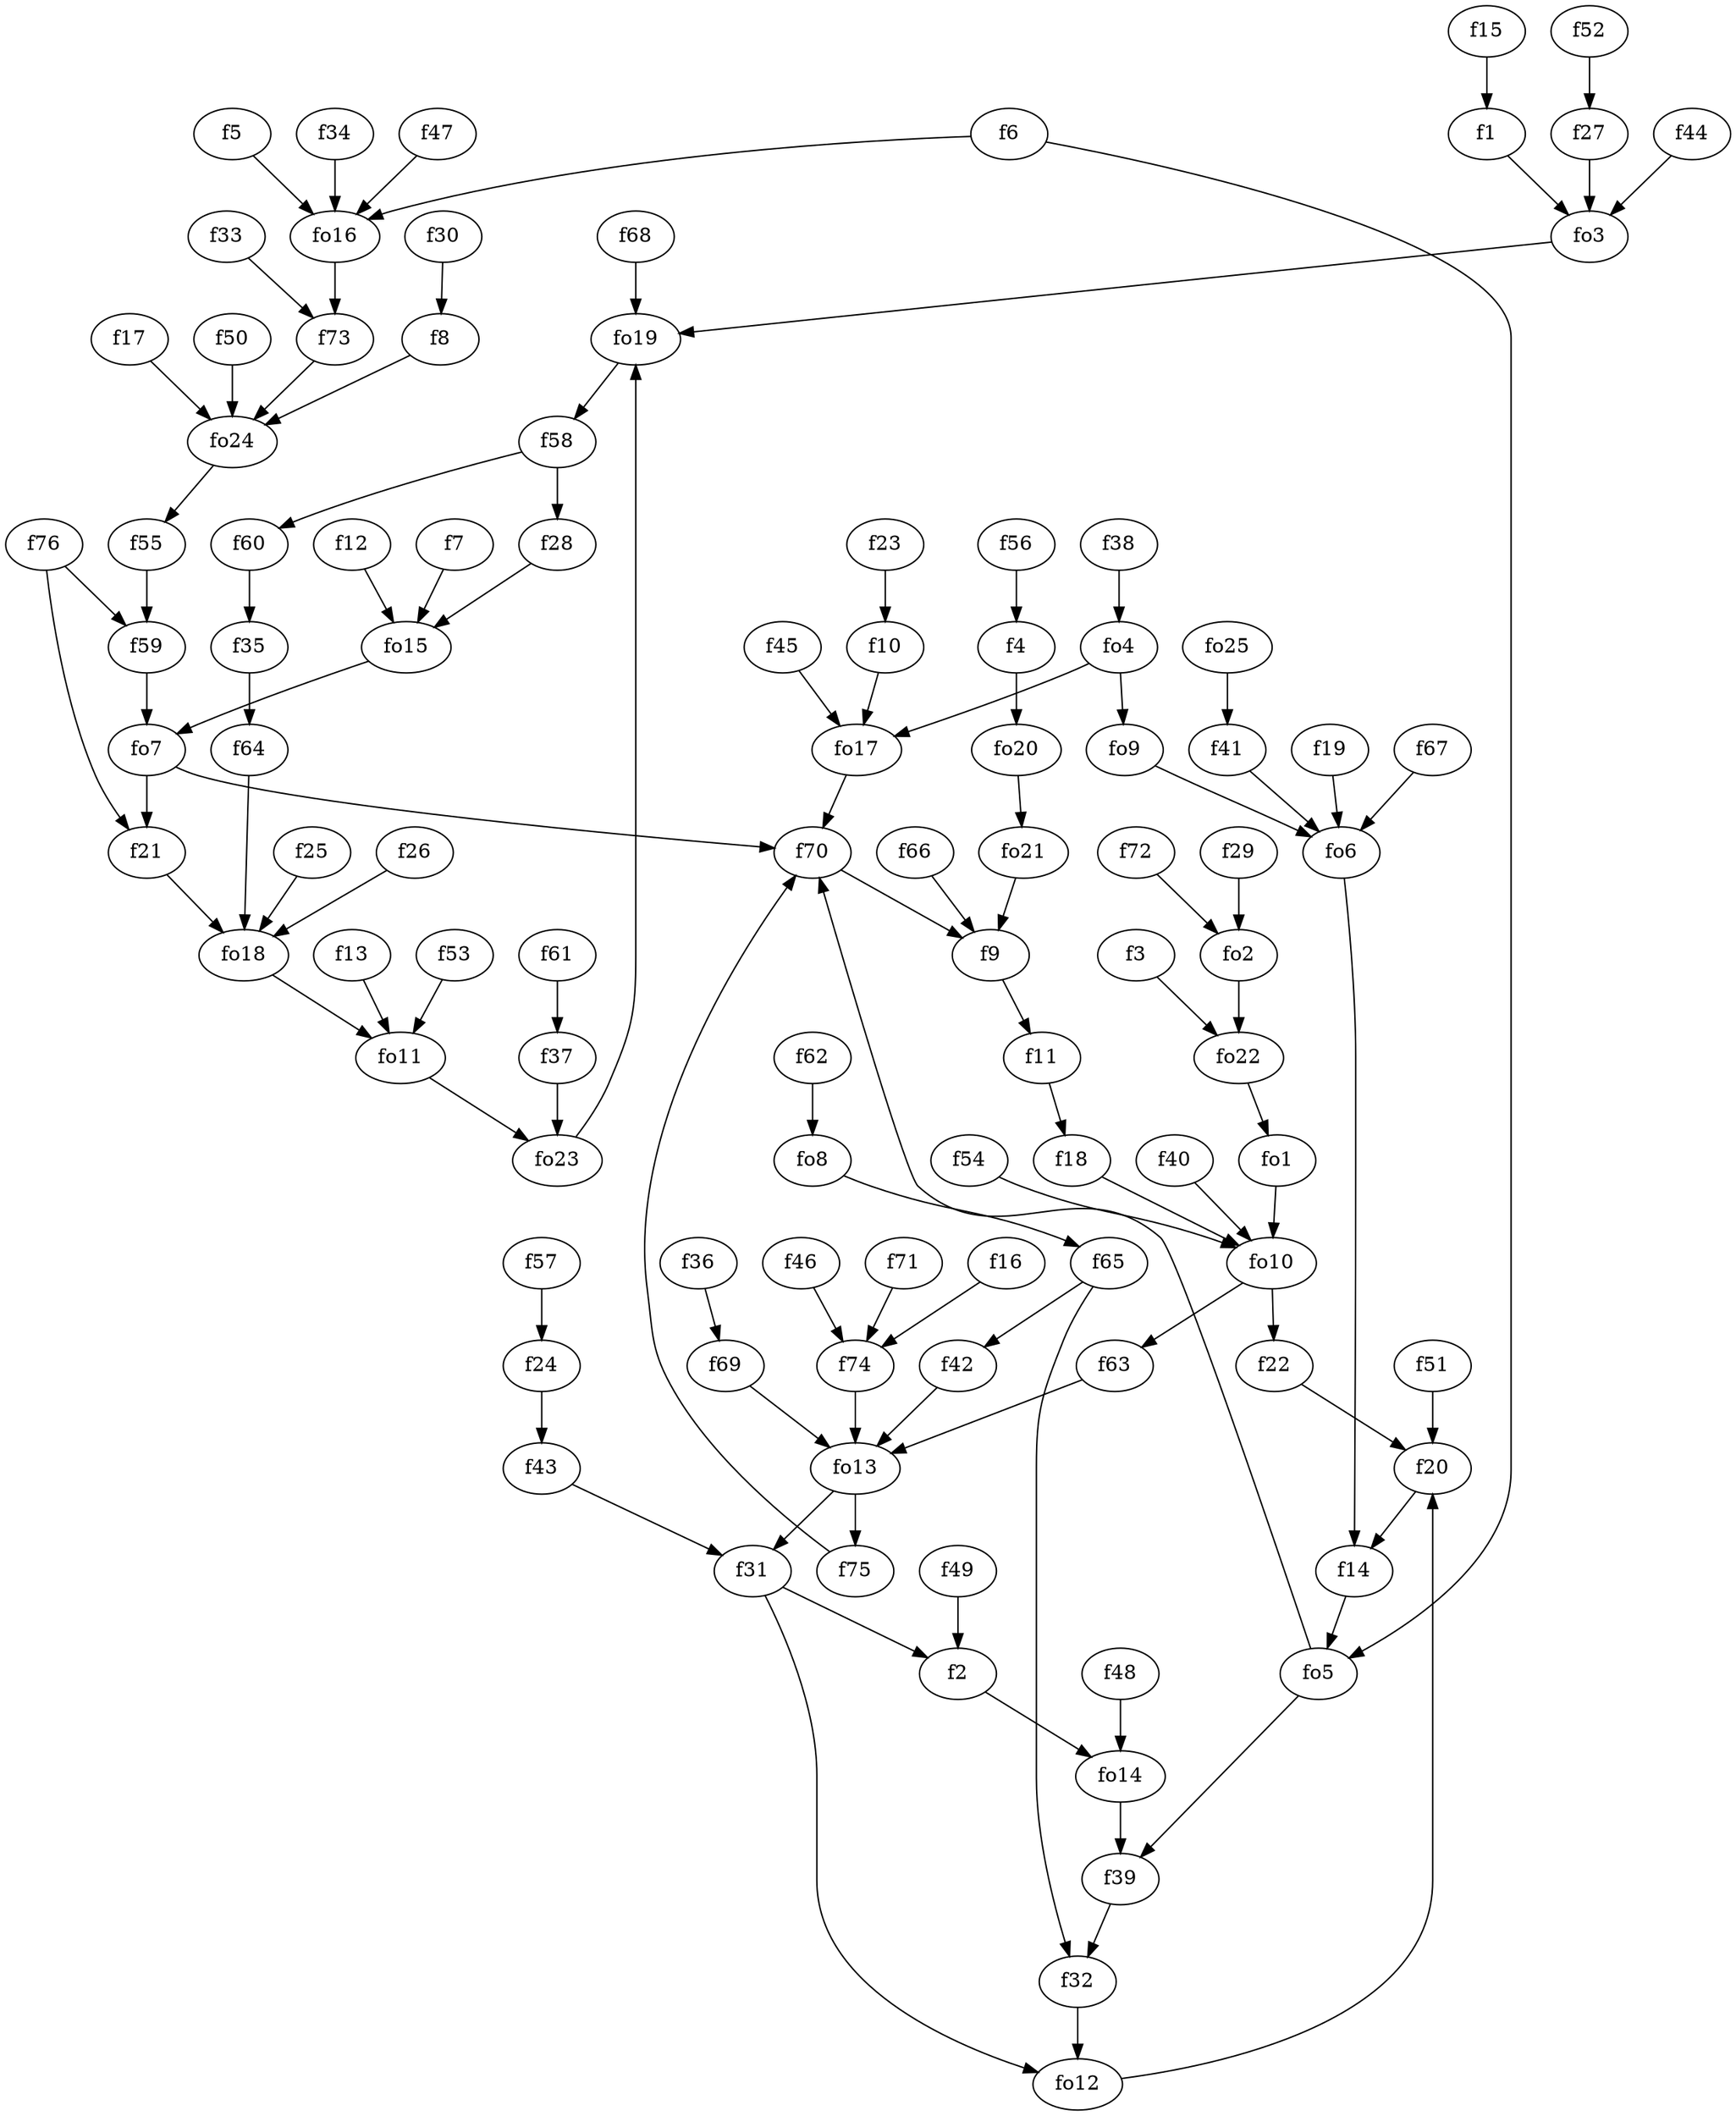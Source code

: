 strict digraph  {
f1;
f2;
f3;
f4;
f5;
f6;
f7;
f8;
f9;
f10;
f11;
f12;
f13;
f14;
f15;
f16;
f17;
f18;
f19;
f20;
f21;
f22;
f23;
f24;
f25;
f26;
f27;
f28;
f29;
f30;
f31;
f32;
f33;
f34;
f35;
f36;
f37;
f38;
f39;
f40;
f41;
f42;
f43;
f44;
f45;
f46;
f47;
f48;
f49;
f50;
f51;
f52;
f53;
f54;
f55;
f56;
f57;
f58;
f59;
f60;
f61;
f62;
f63;
f64;
f65;
f66;
f67;
f68;
f69;
f70;
f71;
f72;
f73;
f74;
f75;
f76;
fo1;
fo2;
fo3;
fo4;
fo5;
fo6;
fo7;
fo8;
fo9;
fo10;
fo11;
fo12;
fo13;
fo14;
fo15;
fo16;
fo17;
fo18;
fo19;
fo20;
fo21;
fo22;
fo23;
fo24;
fo25;
f1 -> fo3  [weight=2];
f2 -> fo14  [weight=2];
f3 -> fo22  [weight=2];
f4 -> fo20  [weight=2];
f5 -> fo16  [weight=2];
f6 -> fo16  [weight=2];
f6 -> fo5  [weight=2];
f7 -> fo15  [weight=2];
f8 -> fo24  [weight=2];
f9 -> f11  [weight=2];
f10 -> fo17  [weight=2];
f11 -> f18  [weight=2];
f12 -> fo15  [weight=2];
f13 -> fo11  [weight=2];
f14 -> fo5  [weight=2];
f15 -> f1  [weight=2];
f16 -> f74  [weight=2];
f17 -> fo24  [weight=2];
f18 -> fo10  [weight=2];
f19 -> fo6  [weight=2];
f20 -> f14  [weight=2];
f21 -> fo18  [weight=2];
f22 -> f20  [weight=2];
f23 -> f10  [weight=2];
f24 -> f43  [weight=2];
f25 -> fo18  [weight=2];
f26 -> fo18  [weight=2];
f27 -> fo3  [weight=2];
f28 -> fo15  [weight=2];
f29 -> fo2  [weight=2];
f30 -> f8  [weight=2];
f31 -> fo12  [weight=2];
f31 -> f2  [weight=2];
f32 -> fo12  [weight=2];
f33 -> f73  [weight=2];
f34 -> fo16  [weight=2];
f35 -> f64  [weight=2];
f36 -> f69  [weight=2];
f37 -> fo23  [weight=2];
f38 -> fo4  [weight=2];
f39 -> f32  [weight=2];
f40 -> fo10  [weight=2];
f41 -> fo6  [weight=2];
f42 -> fo13  [weight=2];
f43 -> f31  [weight=2];
f44 -> fo3  [weight=2];
f45 -> fo17  [weight=2];
f46 -> f74  [weight=2];
f47 -> fo16  [weight=2];
f48 -> fo14  [weight=2];
f49 -> f2  [weight=2];
f50 -> fo24  [weight=2];
f51 -> f20  [weight=2];
f52 -> f27  [weight=2];
f53 -> fo11  [weight=2];
f54 -> fo10  [weight=2];
f55 -> f59  [weight=2];
f56 -> f4  [weight=2];
f57 -> f24  [weight=2];
f58 -> f60  [weight=2];
f58 -> f28  [weight=2];
f59 -> fo7  [weight=2];
f60 -> f35  [weight=2];
f61 -> f37  [weight=2];
f62 -> fo8  [weight=2];
f63 -> fo13  [weight=2];
f64 -> fo18  [weight=2];
f65 -> f32  [weight=2];
f65 -> f42  [weight=2];
f66 -> f9  [weight=2];
f67 -> fo6  [weight=2];
f68 -> fo19  [weight=2];
f69 -> fo13  [weight=2];
f70 -> f9  [weight=2];
f71 -> f74  [weight=2];
f72 -> fo2  [weight=2];
f73 -> fo24  [weight=2];
f74 -> fo13  [weight=2];
f75 -> f70  [weight=2];
f76 -> f59  [weight=2];
f76 -> f21  [weight=2];
fo1 -> fo10  [weight=2];
fo2 -> fo22  [weight=2];
fo3 -> fo19  [weight=2];
fo4 -> fo17  [weight=2];
fo4 -> fo9  [weight=2];
fo5 -> f70  [weight=2];
fo5 -> f39  [weight=2];
fo6 -> f14  [weight=2];
fo7 -> f70  [weight=2];
fo7 -> f21  [weight=2];
fo8 -> f65  [weight=2];
fo9 -> fo6  [weight=2];
fo10 -> f22  [weight=2];
fo10 -> f63  [weight=2];
fo11 -> fo23  [weight=2];
fo12 -> f20  [weight=2];
fo13 -> f31  [weight=2];
fo13 -> f75  [weight=2];
fo14 -> f39  [weight=2];
fo15 -> fo7  [weight=2];
fo16 -> f73  [weight=2];
fo17 -> f70  [weight=2];
fo18 -> fo11  [weight=2];
fo19 -> f58  [weight=2];
fo20 -> fo21  [weight=2];
fo21 -> f9  [weight=2];
fo22 -> fo1  [weight=2];
fo23 -> fo19  [weight=2];
fo24 -> f55  [weight=2];
fo25 -> f41  [weight=2];
}
